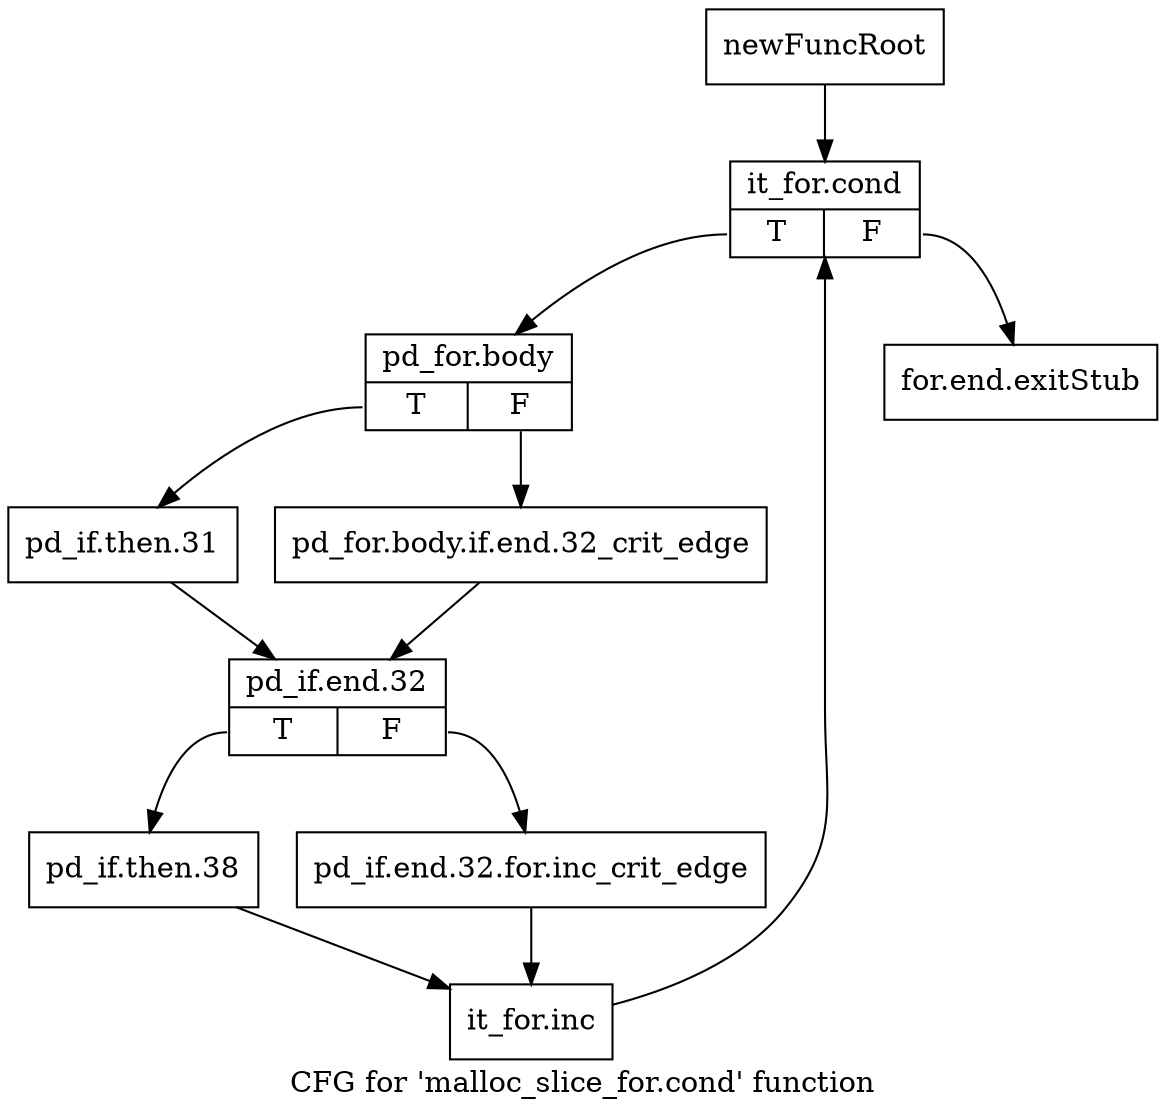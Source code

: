 digraph "CFG for 'malloc_slice_for.cond' function" {
	label="CFG for 'malloc_slice_for.cond' function";

	Node0x2ed5630 [shape=record,label="{newFuncRoot}"];
	Node0x2ed5630 -> Node0x2ed56d0;
	Node0x2ed5680 [shape=record,label="{for.end.exitStub}"];
	Node0x2ed56d0 [shape=record,label="{it_for.cond|{<s0>T|<s1>F}}"];
	Node0x2ed56d0:s0 -> Node0x2ed5720;
	Node0x2ed56d0:s1 -> Node0x2ed5680;
	Node0x2ed5720 [shape=record,label="{pd_for.body|{<s0>T|<s1>F}}"];
	Node0x2ed5720:s0 -> Node0x2ed57c0;
	Node0x2ed5720:s1 -> Node0x2ed5770;
	Node0x2ed5770 [shape=record,label="{pd_for.body.if.end.32_crit_edge}"];
	Node0x2ed5770 -> Node0x2ed5810;
	Node0x2ed57c0 [shape=record,label="{pd_if.then.31}"];
	Node0x2ed57c0 -> Node0x2ed5810;
	Node0x2ed5810 [shape=record,label="{pd_if.end.32|{<s0>T|<s1>F}}"];
	Node0x2ed5810:s0 -> Node0x2ed58b0;
	Node0x2ed5810:s1 -> Node0x2ed5860;
	Node0x2ed5860 [shape=record,label="{pd_if.end.32.for.inc_crit_edge}"];
	Node0x2ed5860 -> Node0x2ed5900;
	Node0x2ed58b0 [shape=record,label="{pd_if.then.38}"];
	Node0x2ed58b0 -> Node0x2ed5900;
	Node0x2ed5900 [shape=record,label="{it_for.inc}"];
	Node0x2ed5900 -> Node0x2ed56d0;
}
